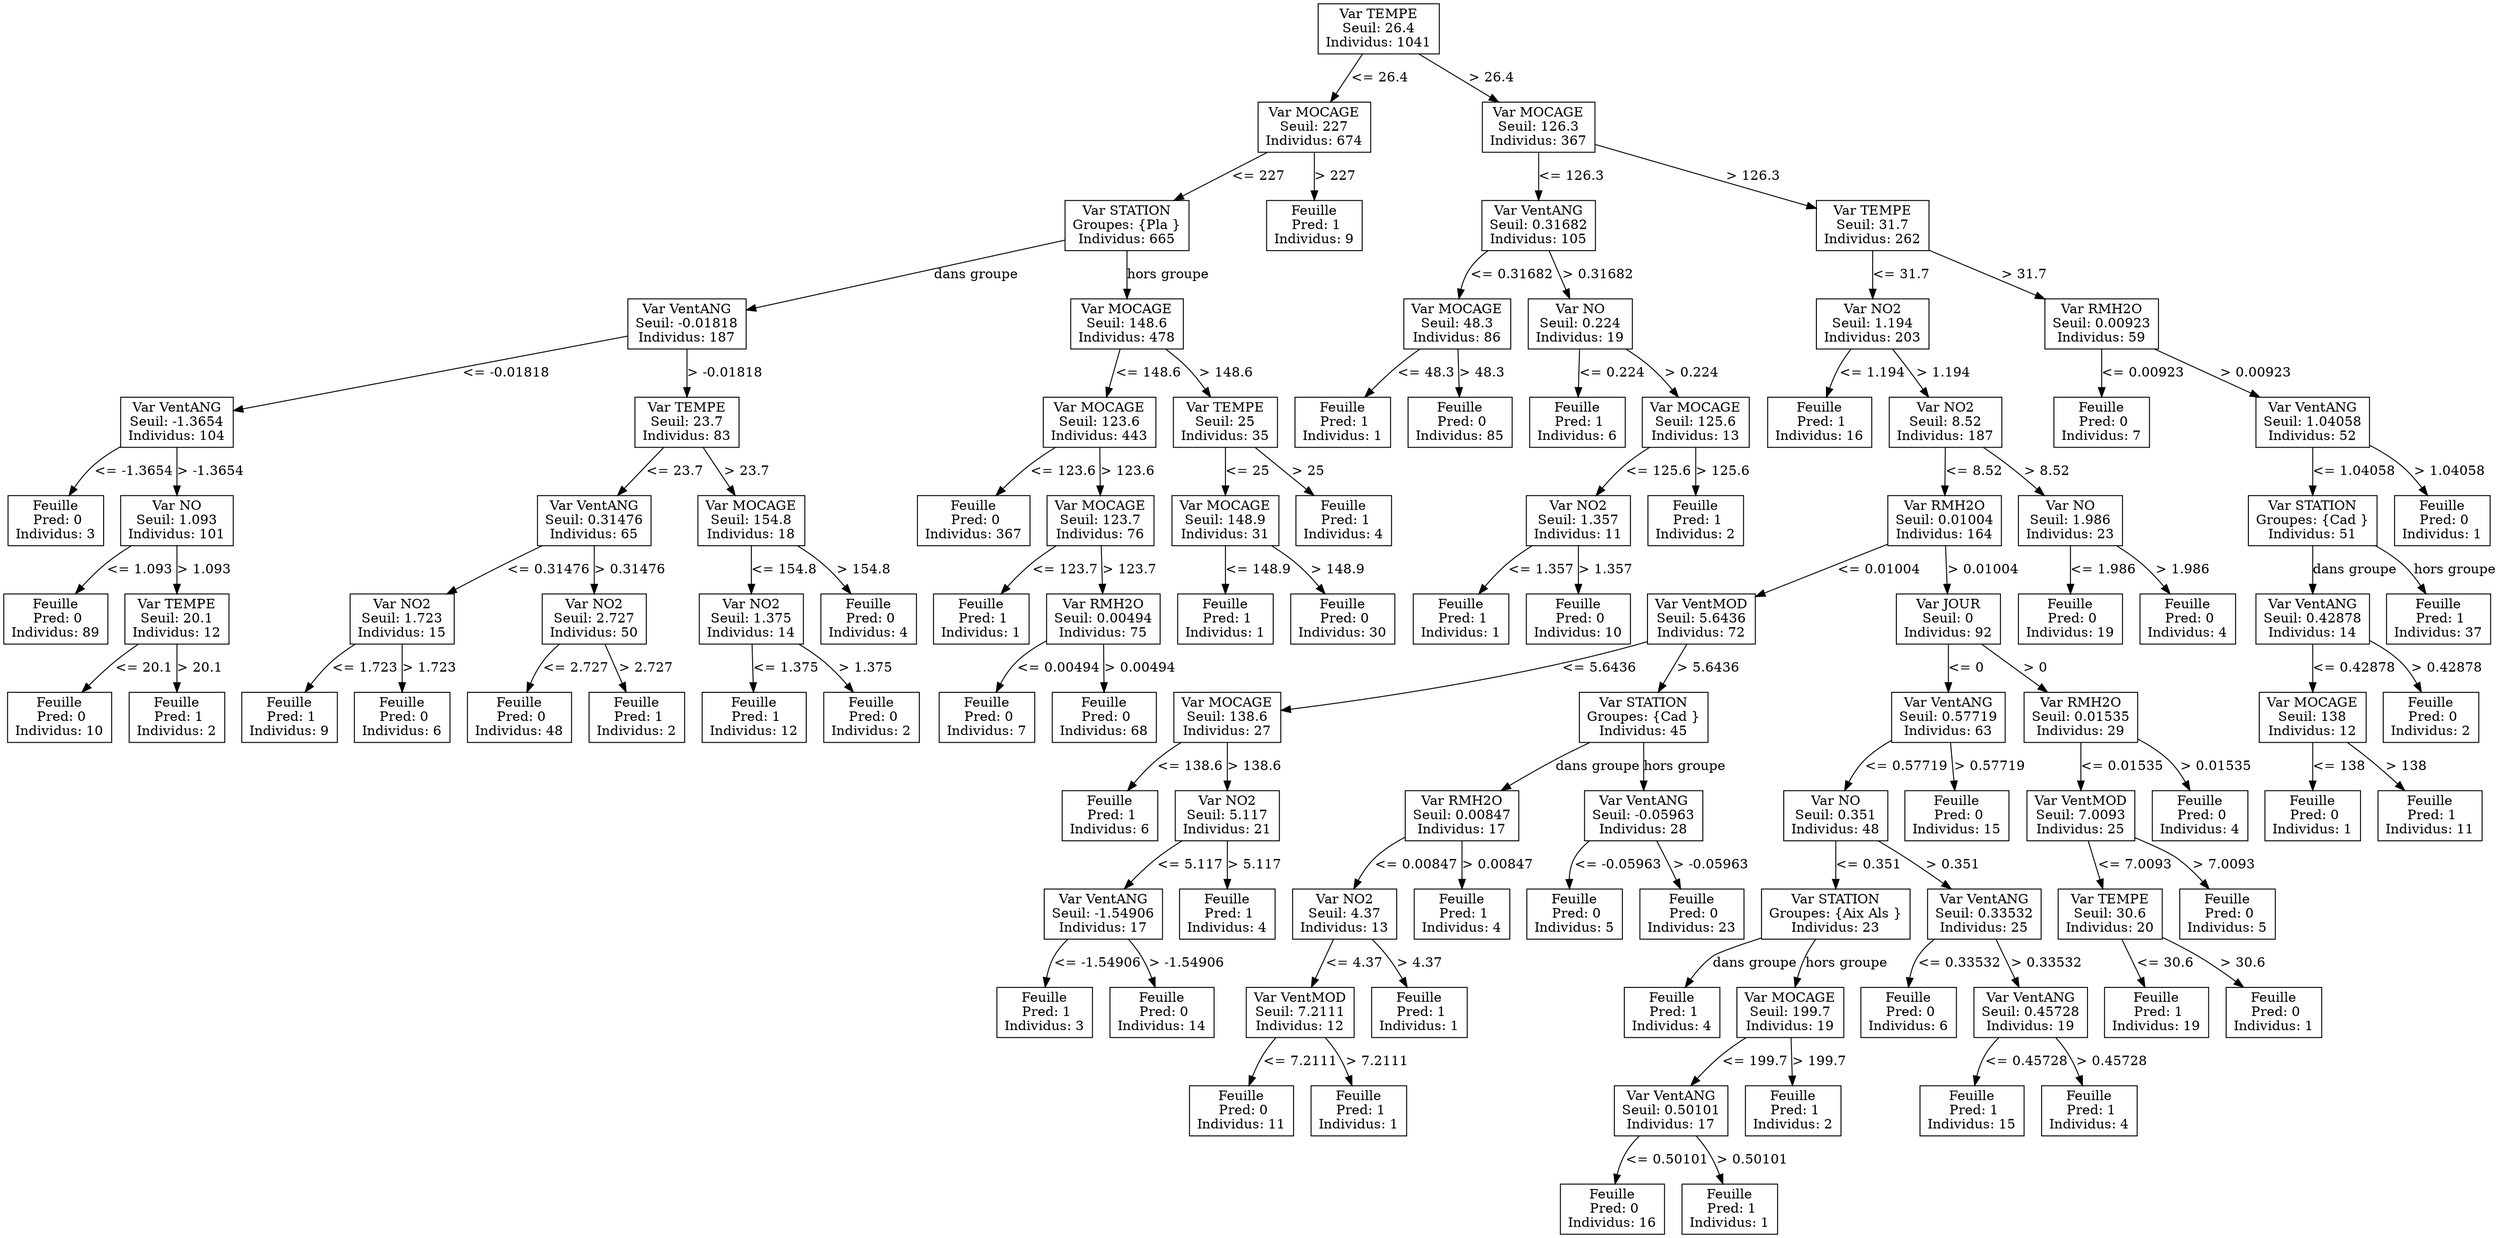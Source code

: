digraph Arbre {
  node [shape=box];
  0 [label="Var TEMPE\nSeuil: 26.4\nIndividus: 1041"];
  1 [label="Var MOCAGE\nSeuil: 227\nIndividus: 674"];
  2 [label="Var STATION\nGroupes: {Pla }\nIndividus: 665"];
  3 [label="Var VentANG\nSeuil: -0.01818\nIndividus: 187"];
  4 [label="Var VentANG\nSeuil: -1.3654\nIndividus: 104"];
  5 [label="Feuille\n Pred: 0\nIndividus: 3"];
  4 -> 5 [label="<= -1.3654"];
  6 [label="Var NO\nSeuil: 1.093\nIndividus: 101"];
  7 [label="Feuille\n Pred: 0\nIndividus: 89"];
  6 -> 7 [label="<= 1.093"];
  8 [label="Var TEMPE\nSeuil: 20.1\nIndividus: 12"];
  9 [label="Feuille\n Pred: 0\nIndividus: 10"];
  8 -> 9 [label="<= 20.1"];
  10 [label="Feuille\n Pred: 1\nIndividus: 2"];
  8 -> 10 [label="> 20.1"];
  6 -> 8 [label="> 1.093"];
  4 -> 6 [label="> -1.3654"];
  3 -> 4 [label="<= -0.01818"];
  11 [label="Var TEMPE\nSeuil: 23.7\nIndividus: 83"];
  12 [label="Var VentANG\nSeuil: 0.31476\nIndividus: 65"];
  13 [label="Var NO2\nSeuil: 1.723\nIndividus: 15"];
  14 [label="Feuille\n Pred: 1\nIndividus: 9"];
  13 -> 14 [label="<= 1.723"];
  15 [label="Feuille\n Pred: 0\nIndividus: 6"];
  13 -> 15 [label="> 1.723"];
  12 -> 13 [label="<= 0.31476"];
  16 [label="Var NO2\nSeuil: 2.727\nIndividus: 50"];
  17 [label="Feuille\n Pred: 0\nIndividus: 48"];
  16 -> 17 [label="<= 2.727"];
  18 [label="Feuille\n Pred: 1\nIndividus: 2"];
  16 -> 18 [label="> 2.727"];
  12 -> 16 [label="> 0.31476"];
  11 -> 12 [label="<= 23.7"];
  19 [label="Var MOCAGE\nSeuil: 154.8\nIndividus: 18"];
  20 [label="Var NO2\nSeuil: 1.375\nIndividus: 14"];
  21 [label="Feuille\n Pred: 1\nIndividus: 12"];
  20 -> 21 [label="<= 1.375"];
  22 [label="Feuille\n Pred: 0\nIndividus: 2"];
  20 -> 22 [label="> 1.375"];
  19 -> 20 [label="<= 154.8"];
  23 [label="Feuille\n Pred: 0\nIndividus: 4"];
  19 -> 23 [label="> 154.8"];
  11 -> 19 [label="> 23.7"];
  3 -> 11 [label="> -0.01818"];
  2 -> 3 [label="dans groupe"];
  24 [label="Var MOCAGE\nSeuil: 148.6\nIndividus: 478"];
  25 [label="Var MOCAGE\nSeuil: 123.6\nIndividus: 443"];
  26 [label="Feuille\n Pred: 0\nIndividus: 367"];
  25 -> 26 [label="<= 123.6"];
  27 [label="Var MOCAGE\nSeuil: 123.7\nIndividus: 76"];
  28 [label="Feuille\n Pred: 1\nIndividus: 1"];
  27 -> 28 [label="<= 123.7"];
  29 [label="Var RMH2O\nSeuil: 0.00494\nIndividus: 75"];
  30 [label="Feuille\n Pred: 0\nIndividus: 7"];
  29 -> 30 [label="<= 0.00494"];
  31 [label="Feuille\n Pred: 0\nIndividus: 68"];
  29 -> 31 [label="> 0.00494"];
  27 -> 29 [label="> 123.7"];
  25 -> 27 [label="> 123.6"];
  24 -> 25 [label="<= 148.6"];
  32 [label="Var TEMPE\nSeuil: 25\nIndividus: 35"];
  33 [label="Var MOCAGE\nSeuil: 148.9\nIndividus: 31"];
  34 [label="Feuille\n Pred: 1\nIndividus: 1"];
  33 -> 34 [label="<= 148.9"];
  35 [label="Feuille\n Pred: 0\nIndividus: 30"];
  33 -> 35 [label="> 148.9"];
  32 -> 33 [label="<= 25"];
  36 [label="Feuille\n Pred: 1\nIndividus: 4"];
  32 -> 36 [label="> 25"];
  24 -> 32 [label="> 148.6"];
  2 -> 24 [label="hors groupe"];
  1 -> 2 [label="<= 227"];
  37 [label="Feuille\n Pred: 1\nIndividus: 9"];
  1 -> 37 [label="> 227"];
  0 -> 1 [label="<= 26.4"];
  38 [label="Var MOCAGE\nSeuil: 126.3\nIndividus: 367"];
  39 [label="Var VentANG\nSeuil: 0.31682\nIndividus: 105"];
  40 [label="Var MOCAGE\nSeuil: 48.3\nIndividus: 86"];
  41 [label="Feuille\n Pred: 1\nIndividus: 1"];
  40 -> 41 [label="<= 48.3"];
  42 [label="Feuille\n Pred: 0\nIndividus: 85"];
  40 -> 42 [label="> 48.3"];
  39 -> 40 [label="<= 0.31682"];
  43 [label="Var NO\nSeuil: 0.224\nIndividus: 19"];
  44 [label="Feuille\n Pred: 1\nIndividus: 6"];
  43 -> 44 [label="<= 0.224"];
  45 [label="Var MOCAGE\nSeuil: 125.6\nIndividus: 13"];
  46 [label="Var NO2\nSeuil: 1.357\nIndividus: 11"];
  47 [label="Feuille\n Pred: 1\nIndividus: 1"];
  46 -> 47 [label="<= 1.357"];
  48 [label="Feuille\n Pred: 0\nIndividus: 10"];
  46 -> 48 [label="> 1.357"];
  45 -> 46 [label="<= 125.6"];
  49 [label="Feuille\n Pred: 1\nIndividus: 2"];
  45 -> 49 [label="> 125.6"];
  43 -> 45 [label="> 0.224"];
  39 -> 43 [label="> 0.31682"];
  38 -> 39 [label="<= 126.3"];
  50 [label="Var TEMPE\nSeuil: 31.7\nIndividus: 262"];
  51 [label="Var NO2\nSeuil: 1.194\nIndividus: 203"];
  52 [label="Feuille\n Pred: 1\nIndividus: 16"];
  51 -> 52 [label="<= 1.194"];
  53 [label="Var NO2\nSeuil: 8.52\nIndividus: 187"];
  54 [label="Var RMH2O\nSeuil: 0.01004\nIndividus: 164"];
  55 [label="Var VentMOD\nSeuil: 5.6436\nIndividus: 72"];
  56 [label="Var MOCAGE\nSeuil: 138.6\nIndividus: 27"];
  57 [label="Feuille\n Pred: 1\nIndividus: 6"];
  56 -> 57 [label="<= 138.6"];
  58 [label="Var NO2\nSeuil: 5.117\nIndividus: 21"];
  59 [label="Var VentANG\nSeuil: -1.54906\nIndividus: 17"];
  60 [label="Feuille\n Pred: 1\nIndividus: 3"];
  59 -> 60 [label="<= -1.54906"];
  61 [label="Feuille\n Pred: 0\nIndividus: 14"];
  59 -> 61 [label="> -1.54906"];
  58 -> 59 [label="<= 5.117"];
  62 [label="Feuille\n Pred: 1\nIndividus: 4"];
  58 -> 62 [label="> 5.117"];
  56 -> 58 [label="> 138.6"];
  55 -> 56 [label="<= 5.6436"];
  63 [label="Var STATION\nGroupes: {Cad }\nIndividus: 45"];
  64 [label="Var RMH2O\nSeuil: 0.00847\nIndividus: 17"];
  65 [label="Var NO2\nSeuil: 4.37\nIndividus: 13"];
  66 [label="Var VentMOD\nSeuil: 7.2111\nIndividus: 12"];
  67 [label="Feuille\n Pred: 0\nIndividus: 11"];
  66 -> 67 [label="<= 7.2111"];
  68 [label="Feuille\n Pred: 1\nIndividus: 1"];
  66 -> 68 [label="> 7.2111"];
  65 -> 66 [label="<= 4.37"];
  69 [label="Feuille\n Pred: 1\nIndividus: 1"];
  65 -> 69 [label="> 4.37"];
  64 -> 65 [label="<= 0.00847"];
  70 [label="Feuille\n Pred: 1\nIndividus: 4"];
  64 -> 70 [label="> 0.00847"];
  63 -> 64 [label="dans groupe"];
  71 [label="Var VentANG\nSeuil: -0.05963\nIndividus: 28"];
  72 [label="Feuille\n Pred: 0\nIndividus: 5"];
  71 -> 72 [label="<= -0.05963"];
  73 [label="Feuille\n Pred: 0\nIndividus: 23"];
  71 -> 73 [label="> -0.05963"];
  63 -> 71 [label="hors groupe"];
  55 -> 63 [label="> 5.6436"];
  54 -> 55 [label="<= 0.01004"];
  74 [label="Var JOUR\nSeuil: 0\nIndividus: 92"];
  75 [label="Var VentANG\nSeuil: 0.57719\nIndividus: 63"];
  76 [label="Var NO\nSeuil: 0.351\nIndividus: 48"];
  77 [label="Var STATION\nGroupes: {Aix Als }\nIndividus: 23"];
  78 [label="Feuille\n Pred: 1\nIndividus: 4"];
  77 -> 78 [label="dans groupe"];
  79 [label="Var MOCAGE\nSeuil: 199.7\nIndividus: 19"];
  80 [label="Var VentANG\nSeuil: 0.50101\nIndividus: 17"];
  81 [label="Feuille\n Pred: 0\nIndividus: 16"];
  80 -> 81 [label="<= 0.50101"];
  82 [label="Feuille\n Pred: 1\nIndividus: 1"];
  80 -> 82 [label="> 0.50101"];
  79 -> 80 [label="<= 199.7"];
  83 [label="Feuille\n Pred: 1\nIndividus: 2"];
  79 -> 83 [label="> 199.7"];
  77 -> 79 [label="hors groupe"];
  76 -> 77 [label="<= 0.351"];
  84 [label="Var VentANG\nSeuil: 0.33532\nIndividus: 25"];
  85 [label="Feuille\n Pred: 0\nIndividus: 6"];
  84 -> 85 [label="<= 0.33532"];
  86 [label="Var VentANG\nSeuil: 0.45728\nIndividus: 19"];
  87 [label="Feuille\n Pred: 1\nIndividus: 15"];
  86 -> 87 [label="<= 0.45728"];
  88 [label="Feuille\n Pred: 1\nIndividus: 4"];
  86 -> 88 [label="> 0.45728"];
  84 -> 86 [label="> 0.33532"];
  76 -> 84 [label="> 0.351"];
  75 -> 76 [label="<= 0.57719"];
  89 [label="Feuille\n Pred: 0\nIndividus: 15"];
  75 -> 89 [label="> 0.57719"];
  74 -> 75 [label="<= 0"];
  90 [label="Var RMH2O\nSeuil: 0.01535\nIndividus: 29"];
  91 [label="Var VentMOD\nSeuil: 7.0093\nIndividus: 25"];
  92 [label="Var TEMPE\nSeuil: 30.6\nIndividus: 20"];
  93 [label="Feuille\n Pred: 1\nIndividus: 19"];
  92 -> 93 [label="<= 30.6"];
  94 [label="Feuille\n Pred: 0\nIndividus: 1"];
  92 -> 94 [label="> 30.6"];
  91 -> 92 [label="<= 7.0093"];
  95 [label="Feuille\n Pred: 0\nIndividus: 5"];
  91 -> 95 [label="> 7.0093"];
  90 -> 91 [label="<= 0.01535"];
  96 [label="Feuille\n Pred: 0\nIndividus: 4"];
  90 -> 96 [label="> 0.01535"];
  74 -> 90 [label="> 0"];
  54 -> 74 [label="> 0.01004"];
  53 -> 54 [label="<= 8.52"];
  97 [label="Var NO\nSeuil: 1.986\nIndividus: 23"];
  98 [label="Feuille\n Pred: 0\nIndividus: 19"];
  97 -> 98 [label="<= 1.986"];
  99 [label="Feuille\n Pred: 0\nIndividus: 4"];
  97 -> 99 [label="> 1.986"];
  53 -> 97 [label="> 8.52"];
  51 -> 53 [label="> 1.194"];
  50 -> 51 [label="<= 31.7"];
  100 [label="Var RMH2O\nSeuil: 0.00923\nIndividus: 59"];
  101 [label="Feuille\n Pred: 0\nIndividus: 7"];
  100 -> 101 [label="<= 0.00923"];
  102 [label="Var VentANG\nSeuil: 1.04058\nIndividus: 52"];
  103 [label="Var STATION\nGroupes: {Cad }\nIndividus: 51"];
  104 [label="Var VentANG\nSeuil: 0.42878\nIndividus: 14"];
  105 [label="Var MOCAGE\nSeuil: 138\nIndividus: 12"];
  106 [label="Feuille\n Pred: 0\nIndividus: 1"];
  105 -> 106 [label="<= 138"];
  107 [label="Feuille\n Pred: 1\nIndividus: 11"];
  105 -> 107 [label="> 138"];
  104 -> 105 [label="<= 0.42878"];
  108 [label="Feuille\n Pred: 0\nIndividus: 2"];
  104 -> 108 [label="> 0.42878"];
  103 -> 104 [label="dans groupe"];
  109 [label="Feuille\n Pred: 1\nIndividus: 37"];
  103 -> 109 [label="hors groupe"];
  102 -> 103 [label="<= 1.04058"];
  110 [label="Feuille\n Pred: 0\nIndividus: 1"];
  102 -> 110 [label="> 1.04058"];
  100 -> 102 [label="> 0.00923"];
  50 -> 100 [label="> 31.7"];
  38 -> 50 [label="> 126.3"];
  0 -> 38 [label="> 26.4"];
}
